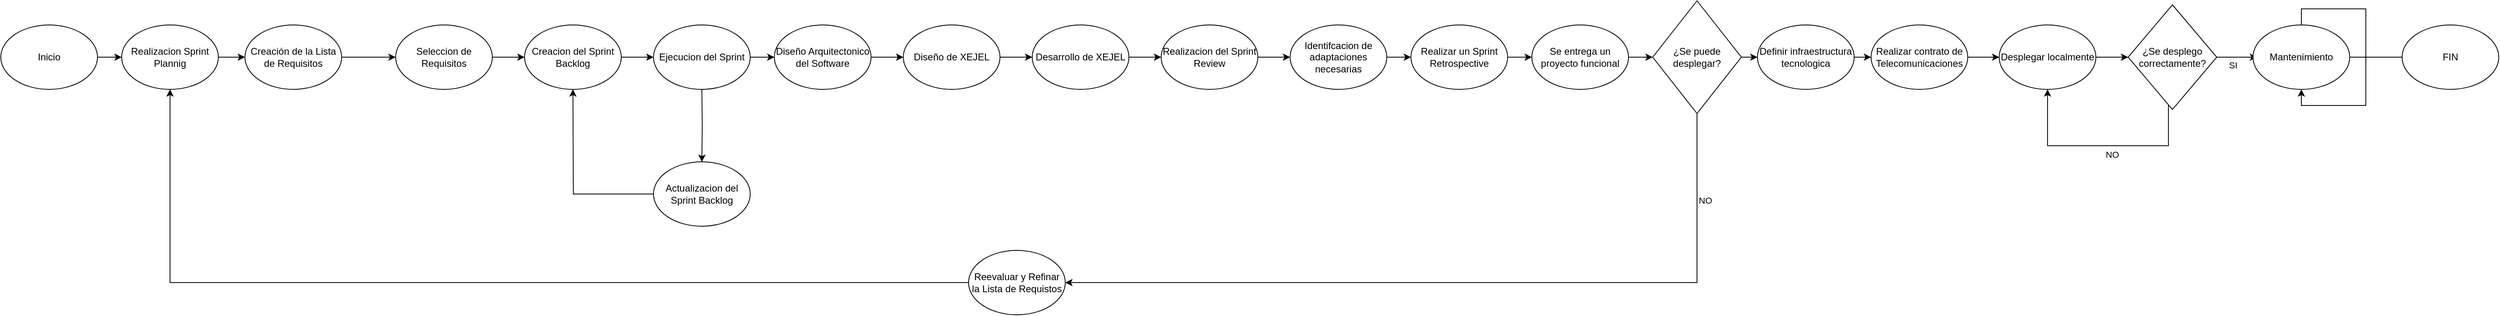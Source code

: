 <mxfile version="24.8.3">
  <diagram name="Página-1" id="F97XcNCzRjJbJXeyfDGR">
    <mxGraphModel dx="3713" dy="1860" grid="1" gridSize="10" guides="1" tooltips="1" connect="1" arrows="1" fold="1" page="1" pageScale="1" pageWidth="827" pageHeight="1169" math="0" shadow="0">
      <root>
        <mxCell id="0" />
        <mxCell id="1" parent="0" />
        <mxCell id="SycHFNVeuM0urfIeq2xW-57" style="edgeStyle=orthogonalEdgeStyle;rounded=0;orthogonalLoop=1;jettySize=auto;html=1;entryX=0;entryY=0.5;entryDx=0;entryDy=0;" edge="1" parent="1" source="SycHFNVeuM0urfIeq2xW-55" target="SycHFNVeuM0urfIeq2xW-56">
          <mxGeometry relative="1" as="geometry" />
        </mxCell>
        <mxCell id="SycHFNVeuM0urfIeq2xW-55" value="Inicio" style="ellipse;whiteSpace=wrap;html=1;" vertex="1" parent="1">
          <mxGeometry x="50" y="90" width="120" height="80" as="geometry" />
        </mxCell>
        <mxCell id="SycHFNVeuM0urfIeq2xW-59" style="edgeStyle=orthogonalEdgeStyle;rounded=0;orthogonalLoop=1;jettySize=auto;html=1;entryX=0;entryY=0.5;entryDx=0;entryDy=0;" edge="1" parent="1" source="SycHFNVeuM0urfIeq2xW-56" target="SycHFNVeuM0urfIeq2xW-58">
          <mxGeometry relative="1" as="geometry" />
        </mxCell>
        <mxCell id="SycHFNVeuM0urfIeq2xW-56" value="Realizacion Sprint Plannig" style="ellipse;whiteSpace=wrap;html=1;" vertex="1" parent="1">
          <mxGeometry x="200" y="90" width="120" height="80" as="geometry" />
        </mxCell>
        <mxCell id="SycHFNVeuM0urfIeq2xW-61" style="edgeStyle=orthogonalEdgeStyle;rounded=0;orthogonalLoop=1;jettySize=auto;html=1;entryX=0;entryY=0.5;entryDx=0;entryDy=0;" edge="1" parent="1" source="SycHFNVeuM0urfIeq2xW-58" target="SycHFNVeuM0urfIeq2xW-60">
          <mxGeometry relative="1" as="geometry" />
        </mxCell>
        <mxCell id="SycHFNVeuM0urfIeq2xW-58" value="Creación de la Lista de Requisitos" style="ellipse;whiteSpace=wrap;html=1;" vertex="1" parent="1">
          <mxGeometry x="353" y="90" width="120" height="80" as="geometry" />
        </mxCell>
        <mxCell id="SycHFNVeuM0urfIeq2xW-63" style="edgeStyle=orthogonalEdgeStyle;rounded=0;orthogonalLoop=1;jettySize=auto;html=1;entryX=0;entryY=0.5;entryDx=0;entryDy=0;" edge="1" parent="1" source="SycHFNVeuM0urfIeq2xW-60" target="SycHFNVeuM0urfIeq2xW-62">
          <mxGeometry relative="1" as="geometry" />
        </mxCell>
        <mxCell id="SycHFNVeuM0urfIeq2xW-60" value="Seleccion de Requisitos" style="ellipse;whiteSpace=wrap;html=1;" vertex="1" parent="1">
          <mxGeometry x="540" y="90" width="120" height="80" as="geometry" />
        </mxCell>
        <mxCell id="SycHFNVeuM0urfIeq2xW-65" style="edgeStyle=orthogonalEdgeStyle;rounded=0;orthogonalLoop=1;jettySize=auto;html=1;entryX=0;entryY=0.5;entryDx=0;entryDy=0;" edge="1" parent="1" source="SycHFNVeuM0urfIeq2xW-62" target="SycHFNVeuM0urfIeq2xW-64">
          <mxGeometry relative="1" as="geometry" />
        </mxCell>
        <mxCell id="SycHFNVeuM0urfIeq2xW-62" value="Creacion del Sprint Backlog" style="ellipse;whiteSpace=wrap;html=1;" vertex="1" parent="1">
          <mxGeometry x="700" y="90" width="120" height="80" as="geometry" />
        </mxCell>
        <mxCell id="SycHFNVeuM0urfIeq2xW-68" value="" style="edgeStyle=orthogonalEdgeStyle;rounded=0;orthogonalLoop=1;jettySize=auto;html=1;" edge="1" parent="1" source="SycHFNVeuM0urfIeq2xW-64" target="SycHFNVeuM0urfIeq2xW-67">
          <mxGeometry relative="1" as="geometry" />
        </mxCell>
        <mxCell id="SycHFNVeuM0urfIeq2xW-64" value="Ejecucion del Sprint" style="ellipse;whiteSpace=wrap;html=1;" vertex="1" parent="1">
          <mxGeometry x="860" y="90" width="120" height="80" as="geometry" />
        </mxCell>
        <mxCell id="SycHFNVeuM0urfIeq2xW-70" value="" style="edgeStyle=orthogonalEdgeStyle;rounded=0;orthogonalLoop=1;jettySize=auto;html=1;" edge="1" parent="1" source="SycHFNVeuM0urfIeq2xW-67" target="SycHFNVeuM0urfIeq2xW-69">
          <mxGeometry relative="1" as="geometry" />
        </mxCell>
        <mxCell id="SycHFNVeuM0urfIeq2xW-67" value="Diseño Arquitectonico del Software" style="ellipse;whiteSpace=wrap;html=1;" vertex="1" parent="1">
          <mxGeometry x="1010" y="90" width="120" height="80" as="geometry" />
        </mxCell>
        <mxCell id="SycHFNVeuM0urfIeq2xW-72" value="" style="edgeStyle=orthogonalEdgeStyle;rounded=0;orthogonalLoop=1;jettySize=auto;html=1;" edge="1" parent="1" source="SycHFNVeuM0urfIeq2xW-69" target="SycHFNVeuM0urfIeq2xW-71">
          <mxGeometry relative="1" as="geometry" />
        </mxCell>
        <mxCell id="SycHFNVeuM0urfIeq2xW-69" value="Diseño de XEJEL" style="ellipse;whiteSpace=wrap;html=1;" vertex="1" parent="1">
          <mxGeometry x="1170" y="90" width="120" height="80" as="geometry" />
        </mxCell>
        <mxCell id="SycHFNVeuM0urfIeq2xW-74" style="edgeStyle=orthogonalEdgeStyle;rounded=0;orthogonalLoop=1;jettySize=auto;html=1;entryX=0;entryY=0.5;entryDx=0;entryDy=0;" edge="1" parent="1" source="SycHFNVeuM0urfIeq2xW-71" target="SycHFNVeuM0urfIeq2xW-73">
          <mxGeometry relative="1" as="geometry" />
        </mxCell>
        <mxCell id="SycHFNVeuM0urfIeq2xW-71" value="Desarrollo de XEJEL" style="ellipse;whiteSpace=wrap;html=1;" vertex="1" parent="1">
          <mxGeometry x="1330" y="90" width="120" height="80" as="geometry" />
        </mxCell>
        <mxCell id="SycHFNVeuM0urfIeq2xW-76" value="" style="edgeStyle=orthogonalEdgeStyle;rounded=0;orthogonalLoop=1;jettySize=auto;html=1;" edge="1" parent="1" source="SycHFNVeuM0urfIeq2xW-73" target="SycHFNVeuM0urfIeq2xW-75">
          <mxGeometry relative="1" as="geometry" />
        </mxCell>
        <mxCell id="SycHFNVeuM0urfIeq2xW-73" value="Realizacion del Sprint Review" style="ellipse;whiteSpace=wrap;html=1;" vertex="1" parent="1">
          <mxGeometry x="1490" y="90" width="120" height="80" as="geometry" />
        </mxCell>
        <mxCell id="SycHFNVeuM0urfIeq2xW-78" style="edgeStyle=orthogonalEdgeStyle;rounded=0;orthogonalLoop=1;jettySize=auto;html=1;entryX=0;entryY=0.5;entryDx=0;entryDy=0;" edge="1" parent="1" source="SycHFNVeuM0urfIeq2xW-75" target="SycHFNVeuM0urfIeq2xW-77">
          <mxGeometry relative="1" as="geometry" />
        </mxCell>
        <mxCell id="SycHFNVeuM0urfIeq2xW-75" value="Identifcacion de adaptaciones necesarias" style="ellipse;whiteSpace=wrap;html=1;" vertex="1" parent="1">
          <mxGeometry x="1650" y="90" width="120" height="80" as="geometry" />
        </mxCell>
        <mxCell id="SycHFNVeuM0urfIeq2xW-80" value="" style="edgeStyle=orthogonalEdgeStyle;rounded=0;orthogonalLoop=1;jettySize=auto;html=1;" edge="1" parent="1" source="SycHFNVeuM0urfIeq2xW-77" target="SycHFNVeuM0urfIeq2xW-79">
          <mxGeometry relative="1" as="geometry" />
        </mxCell>
        <mxCell id="SycHFNVeuM0urfIeq2xW-77" value="Realizar un Sprint Retrospective" style="ellipse;whiteSpace=wrap;html=1;" vertex="1" parent="1">
          <mxGeometry x="1800" y="90" width="120" height="80" as="geometry" />
        </mxCell>
        <mxCell id="SycHFNVeuM0urfIeq2xW-88" value="" style="edgeStyle=orthogonalEdgeStyle;rounded=0;orthogonalLoop=1;jettySize=auto;html=1;" edge="1" parent="1" source="SycHFNVeuM0urfIeq2xW-79">
          <mxGeometry relative="1" as="geometry">
            <mxPoint x="2100" y="130" as="targetPoint" />
          </mxGeometry>
        </mxCell>
        <mxCell id="SycHFNVeuM0urfIeq2xW-79" value="Se entrega un proyecto funcional" style="ellipse;whiteSpace=wrap;html=1;" vertex="1" parent="1">
          <mxGeometry x="1950" y="90" width="120" height="80" as="geometry" />
        </mxCell>
        <mxCell id="SycHFNVeuM0urfIeq2xW-84" value="" style="edgeStyle=orthogonalEdgeStyle;rounded=0;orthogonalLoop=1;jettySize=auto;html=1;" edge="1" parent="1" target="SycHFNVeuM0urfIeq2xW-86">
          <mxGeometry relative="1" as="geometry">
            <mxPoint x="920" y="170" as="sourcePoint" />
          </mxGeometry>
        </mxCell>
        <mxCell id="SycHFNVeuM0urfIeq2xW-85" style="edgeStyle=orthogonalEdgeStyle;rounded=0;orthogonalLoop=1;jettySize=auto;html=1;entryX=0.5;entryY=1;entryDx=0;entryDy=0;" edge="1" parent="1" source="SycHFNVeuM0urfIeq2xW-86">
          <mxGeometry relative="1" as="geometry">
            <mxPoint x="760" y="170" as="targetPoint" />
          </mxGeometry>
        </mxCell>
        <mxCell id="SycHFNVeuM0urfIeq2xW-86" value="Actualizacion del Sprint Backlog" style="ellipse;whiteSpace=wrap;html=1;" vertex="1" parent="1">
          <mxGeometry x="860" y="260" width="120" height="80" as="geometry" />
        </mxCell>
        <mxCell id="SycHFNVeuM0urfIeq2xW-92" style="edgeStyle=orthogonalEdgeStyle;rounded=0;orthogonalLoop=1;jettySize=auto;html=1;entryX=1;entryY=0.5;entryDx=0;entryDy=0;exitX=0.5;exitY=1;exitDx=0;exitDy=0;" edge="1" parent="1" source="SycHFNVeuM0urfIeq2xW-89" target="SycHFNVeuM0urfIeq2xW-91">
          <mxGeometry relative="1" as="geometry">
            <mxPoint x="2140" y="200" as="sourcePoint" />
            <Array as="points">
              <mxPoint x="2155" y="410" />
            </Array>
          </mxGeometry>
        </mxCell>
        <mxCell id="SycHFNVeuM0urfIeq2xW-95" value="NO" style="edgeLabel;html=1;align=center;verticalAlign=middle;resizable=0;points=[];" vertex="1" connectable="0" parent="SycHFNVeuM0urfIeq2xW-92">
          <mxGeometry x="-0.803" y="-2" relative="1" as="geometry">
            <mxPoint x="12" y="10" as="offset" />
          </mxGeometry>
        </mxCell>
        <mxCell id="SycHFNVeuM0urfIeq2xW-99" value="" style="edgeStyle=orthogonalEdgeStyle;rounded=0;orthogonalLoop=1;jettySize=auto;html=1;" edge="1" parent="1" source="SycHFNVeuM0urfIeq2xW-89" target="SycHFNVeuM0urfIeq2xW-98">
          <mxGeometry relative="1" as="geometry" />
        </mxCell>
        <mxCell id="SycHFNVeuM0urfIeq2xW-89" value="¿Se puede desplegar?" style="rhombus;whiteSpace=wrap;html=1;" vertex="1" parent="1">
          <mxGeometry x="2100" y="60" width="110" height="140" as="geometry" />
        </mxCell>
        <mxCell id="SycHFNVeuM0urfIeq2xW-93" style="edgeStyle=orthogonalEdgeStyle;rounded=0;orthogonalLoop=1;jettySize=auto;html=1;entryX=0.5;entryY=1;entryDx=0;entryDy=0;" edge="1" parent="1" source="SycHFNVeuM0urfIeq2xW-91" target="SycHFNVeuM0urfIeq2xW-56">
          <mxGeometry relative="1" as="geometry" />
        </mxCell>
        <mxCell id="SycHFNVeuM0urfIeq2xW-91" value="Reevaluar y Refinar la Lista de Requistos" style="ellipse;whiteSpace=wrap;html=1;" vertex="1" parent="1">
          <mxGeometry x="1251" y="370" width="120" height="80" as="geometry" />
        </mxCell>
        <mxCell id="SycHFNVeuM0urfIeq2xW-101" value="" style="edgeStyle=orthogonalEdgeStyle;rounded=0;orthogonalLoop=1;jettySize=auto;html=1;" edge="1" parent="1" source="SycHFNVeuM0urfIeq2xW-98" target="SycHFNVeuM0urfIeq2xW-100">
          <mxGeometry relative="1" as="geometry" />
        </mxCell>
        <mxCell id="SycHFNVeuM0urfIeq2xW-98" value="Definir infraestructura tecnologica" style="ellipse;whiteSpace=wrap;html=1;" vertex="1" parent="1">
          <mxGeometry x="2230" y="90" width="120" height="80" as="geometry" />
        </mxCell>
        <mxCell id="SycHFNVeuM0urfIeq2xW-103" value="" style="edgeStyle=orthogonalEdgeStyle;rounded=0;orthogonalLoop=1;jettySize=auto;html=1;" edge="1" parent="1" source="SycHFNVeuM0urfIeq2xW-100" target="SycHFNVeuM0urfIeq2xW-102">
          <mxGeometry relative="1" as="geometry" />
        </mxCell>
        <mxCell id="SycHFNVeuM0urfIeq2xW-100" value="Realizar contrato de Telecomunicaciones" style="ellipse;whiteSpace=wrap;html=1;" vertex="1" parent="1">
          <mxGeometry x="2371" y="90" width="120" height="80" as="geometry" />
        </mxCell>
        <mxCell id="SycHFNVeuM0urfIeq2xW-105" value="" style="edgeStyle=orthogonalEdgeStyle;rounded=0;orthogonalLoop=1;jettySize=auto;html=1;" edge="1" parent="1" source="SycHFNVeuM0urfIeq2xW-102" target="SycHFNVeuM0urfIeq2xW-104">
          <mxGeometry relative="1" as="geometry" />
        </mxCell>
        <mxCell id="SycHFNVeuM0urfIeq2xW-102" value="Desplegar localmente" style="ellipse;whiteSpace=wrap;html=1;" vertex="1" parent="1">
          <mxGeometry x="2530" y="90" width="120" height="80" as="geometry" />
        </mxCell>
        <mxCell id="SycHFNVeuM0urfIeq2xW-106" style="edgeStyle=orthogonalEdgeStyle;rounded=0;orthogonalLoop=1;jettySize=auto;html=1;entryX=0.5;entryY=1;entryDx=0;entryDy=0;" edge="1" parent="1" source="SycHFNVeuM0urfIeq2xW-104" target="SycHFNVeuM0urfIeq2xW-102">
          <mxGeometry relative="1" as="geometry">
            <Array as="points">
              <mxPoint x="2740" y="240" />
              <mxPoint x="2590" y="240" />
            </Array>
          </mxGeometry>
        </mxCell>
        <mxCell id="SycHFNVeuM0urfIeq2xW-107" value="NO" style="edgeLabel;html=1;align=center;verticalAlign=middle;resizable=0;points=[];" vertex="1" connectable="0" parent="SycHFNVeuM0urfIeq2xW-106">
          <mxGeometry x="-0.702" y="-3" relative="1" as="geometry">
            <mxPoint x="-67" y="21" as="offset" />
          </mxGeometry>
        </mxCell>
        <mxCell id="SycHFNVeuM0urfIeq2xW-109" value="" style="edgeStyle=orthogonalEdgeStyle;rounded=0;orthogonalLoop=1;jettySize=auto;html=1;" edge="1" parent="1" source="SycHFNVeuM0urfIeq2xW-104">
          <mxGeometry relative="1" as="geometry">
            <mxPoint x="2850" y="130" as="targetPoint" />
          </mxGeometry>
        </mxCell>
        <mxCell id="SycHFNVeuM0urfIeq2xW-112" value="SI" style="edgeLabel;html=1;align=center;verticalAlign=middle;resizable=0;points=[];" vertex="1" connectable="0" parent="SycHFNVeuM0urfIeq2xW-109">
          <mxGeometry x="-0.475" y="-3" relative="1" as="geometry">
            <mxPoint x="6" y="7" as="offset" />
          </mxGeometry>
        </mxCell>
        <mxCell id="SycHFNVeuM0urfIeq2xW-104" value="¿Se desplego correctamente?" style="rhombus;whiteSpace=wrap;html=1;" vertex="1" parent="1">
          <mxGeometry x="2690" y="65" width="110" height="130" as="geometry" />
        </mxCell>
        <mxCell id="SycHFNVeuM0urfIeq2xW-115" style="edgeStyle=orthogonalEdgeStyle;rounded=0;orthogonalLoop=1;jettySize=auto;html=1;" edge="1" parent="1" source="SycHFNVeuM0urfIeq2xW-110">
          <mxGeometry relative="1" as="geometry">
            <mxPoint x="3040" y="130" as="targetPoint" />
          </mxGeometry>
        </mxCell>
        <mxCell id="SycHFNVeuM0urfIeq2xW-110" value="Mantenimiento" style="ellipse;whiteSpace=wrap;html=1;" vertex="1" parent="1">
          <mxGeometry x="2845" y="90" width="120" height="80" as="geometry" />
        </mxCell>
        <mxCell id="SycHFNVeuM0urfIeq2xW-113" style="edgeStyle=orthogonalEdgeStyle;rounded=0;orthogonalLoop=1;jettySize=auto;html=1;entryX=0.5;entryY=1;entryDx=0;entryDy=0;" edge="1" parent="1" source="SycHFNVeuM0urfIeq2xW-110" target="SycHFNVeuM0urfIeq2xW-110">
          <mxGeometry relative="1" as="geometry" />
        </mxCell>
        <mxCell id="SycHFNVeuM0urfIeq2xW-116" value="FIN" style="ellipse;whiteSpace=wrap;html=1;" vertex="1" parent="1">
          <mxGeometry x="3030" y="90" width="120" height="80" as="geometry" />
        </mxCell>
      </root>
    </mxGraphModel>
  </diagram>
</mxfile>
